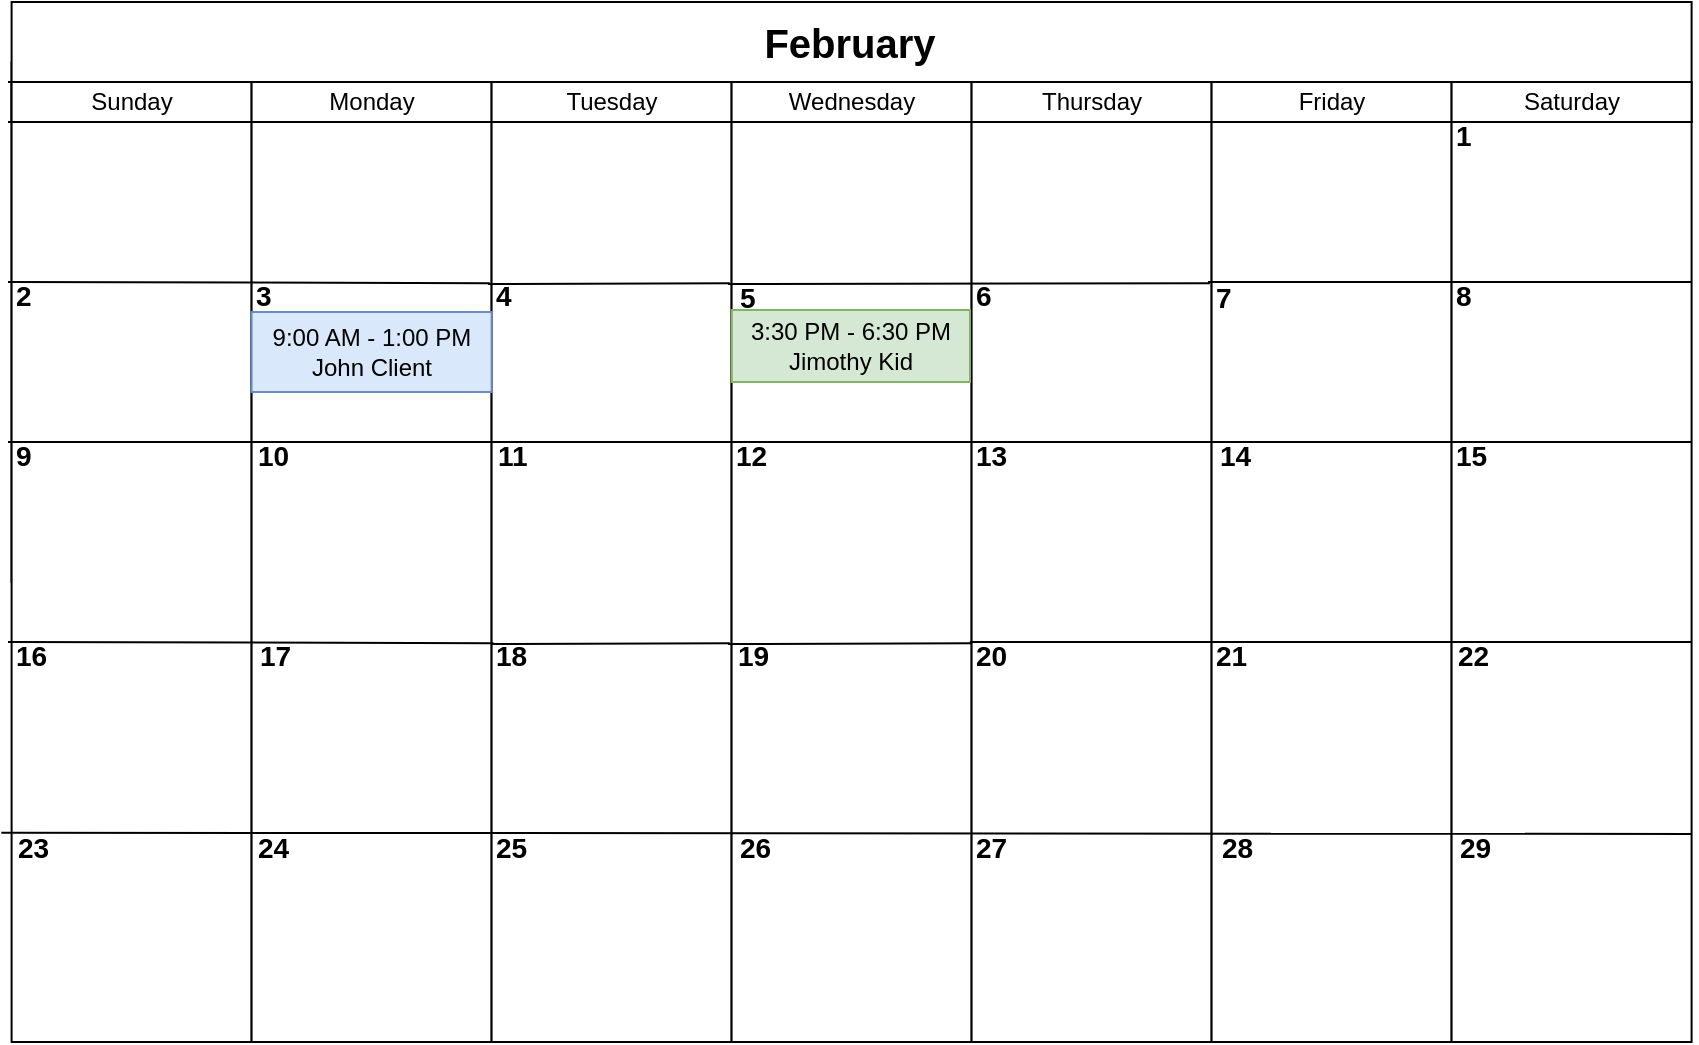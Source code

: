 <mxfile version="12.6.7" type="github" pages="3"><diagram id="gWpXzZqUN_xeHMJXShuu" name="Calendar View"><mxGraphModel dx="1221" dy="682" grid="1" gridSize="10" guides="1" tooltips="1" connect="1" arrows="1" fold="1" page="1" pageScale="1" pageWidth="850" pageHeight="1100" math="0" shadow="0"><root><mxCell id="0FbnTfogBeN0D6H0uJNu-0"/><mxCell id="0FbnTfogBeN0D6H0uJNu-1" parent="0FbnTfogBeN0D6H0uJNu-0"/><mxCell id="86lQQZ_HFtQmhh7WeCAh-0" value="" style="rounded=0;whiteSpace=wrap;html=1;" vertex="1" parent="0FbnTfogBeN0D6H0uJNu-1"><mxGeometry x="181.8" y="110" width="720" height="260" as="geometry"/></mxCell><mxCell id="86lQQZ_HFtQmhh7WeCAh-1" value="" style="rounded=0;whiteSpace=wrap;html=1;" vertex="1" parent="0FbnTfogBeN0D6H0uJNu-1"><mxGeometry x="181.8" y="80" width="840" height="60" as="geometry"/></mxCell><mxCell id="86lQQZ_HFtQmhh7WeCAh-2" value="" style="rounded=0;whiteSpace=wrap;html=1;" vertex="1" parent="0FbnTfogBeN0D6H0uJNu-1"><mxGeometry x="181.8" y="120" width="120" height="480" as="geometry"/></mxCell><mxCell id="86lQQZ_HFtQmhh7WeCAh-3" value="" style="rounded=0;whiteSpace=wrap;html=1;" vertex="1" parent="0FbnTfogBeN0D6H0uJNu-1"><mxGeometry x="301.8" y="120" width="120" height="480" as="geometry"/></mxCell><mxCell id="86lQQZ_HFtQmhh7WeCAh-4" value="" style="rounded=0;whiteSpace=wrap;html=1;" vertex="1" parent="0FbnTfogBeN0D6H0uJNu-1"><mxGeometry x="421.8" y="120" width="120" height="480" as="geometry"/></mxCell><mxCell id="86lQQZ_HFtQmhh7WeCAh-5" value="" style="rounded=0;whiteSpace=wrap;html=1;" vertex="1" parent="0FbnTfogBeN0D6H0uJNu-1"><mxGeometry x="541.8" y="120" width="120" height="480" as="geometry"/></mxCell><mxCell id="86lQQZ_HFtQmhh7WeCAh-6" value="" style="rounded=0;whiteSpace=wrap;html=1;" vertex="1" parent="0FbnTfogBeN0D6H0uJNu-1"><mxGeometry x="661.8" y="120" width="120" height="480" as="geometry"/></mxCell><mxCell id="86lQQZ_HFtQmhh7WeCAh-7" value="" style="rounded=0;whiteSpace=wrap;html=1;" vertex="1" parent="0FbnTfogBeN0D6H0uJNu-1"><mxGeometry x="781.8" y="120" width="120" height="480" as="geometry"/></mxCell><mxCell id="86lQQZ_HFtQmhh7WeCAh-8" value="" style="rounded=0;whiteSpace=wrap;html=1;" vertex="1" parent="0FbnTfogBeN0D6H0uJNu-1"><mxGeometry x="901.8" y="120" width="120" height="480" as="geometry"/></mxCell><mxCell id="86lQQZ_HFtQmhh7WeCAh-11" value="Sunday" style="text;html=1;strokeColor=none;fillColor=none;align=center;verticalAlign=middle;whiteSpace=wrap;rounded=0;" vertex="1" parent="0FbnTfogBeN0D6H0uJNu-1"><mxGeometry x="221.8" y="120" width="40" height="20" as="geometry"/></mxCell><mxCell id="86lQQZ_HFtQmhh7WeCAh-12" value="Monday" style="text;html=1;strokeColor=none;fillColor=none;align=center;verticalAlign=middle;whiteSpace=wrap;rounded=0;" vertex="1" parent="0FbnTfogBeN0D6H0uJNu-1"><mxGeometry x="341.8" y="120" width="40" height="20" as="geometry"/></mxCell><mxCell id="86lQQZ_HFtQmhh7WeCAh-13" value="Tuesday" style="text;html=1;strokeColor=none;fillColor=none;align=center;verticalAlign=middle;whiteSpace=wrap;rounded=0;" vertex="1" parent="0FbnTfogBeN0D6H0uJNu-1"><mxGeometry x="461.8" y="120" width="40" height="20" as="geometry"/></mxCell><mxCell id="86lQQZ_HFtQmhh7WeCAh-14" value="Wednesday" style="text;html=1;strokeColor=none;fillColor=none;align=center;verticalAlign=middle;whiteSpace=wrap;rounded=0;" vertex="1" parent="0FbnTfogBeN0D6H0uJNu-1"><mxGeometry x="581.8" y="120" width="40" height="20" as="geometry"/></mxCell><mxCell id="86lQQZ_HFtQmhh7WeCAh-15" value="Thursday" style="text;html=1;strokeColor=none;fillColor=none;align=center;verticalAlign=middle;whiteSpace=wrap;rounded=0;" vertex="1" parent="0FbnTfogBeN0D6H0uJNu-1"><mxGeometry x="701.8" y="120" width="40" height="20" as="geometry"/></mxCell><mxCell id="86lQQZ_HFtQmhh7WeCAh-16" value="Friday" style="text;html=1;strokeColor=none;fillColor=none;align=center;verticalAlign=middle;whiteSpace=wrap;rounded=0;" vertex="1" parent="0FbnTfogBeN0D6H0uJNu-1"><mxGeometry x="821.8" y="120" width="40" height="20" as="geometry"/></mxCell><mxCell id="86lQQZ_HFtQmhh7WeCAh-17" value="Saturday" style="text;html=1;strokeColor=none;fillColor=none;align=center;verticalAlign=middle;whiteSpace=wrap;rounded=0;" vertex="1" parent="0FbnTfogBeN0D6H0uJNu-1"><mxGeometry x="941.8" y="120" width="40" height="20" as="geometry"/></mxCell><mxCell id="86lQQZ_HFtQmhh7WeCAh-53" value="" style="endArrow=none;html=1;entryX=1.008;entryY=0.043;entryDx=0;entryDy=0;entryPerimeter=0;" edge="1" parent="0FbnTfogBeN0D6H0uJNu-1"><mxGeometry width="50" height="50" relative="1" as="geometry"><mxPoint x="180" y="300" as="sourcePoint"/><mxPoint x="1021.8" y="300" as="targetPoint"/></mxGeometry></mxCell><mxCell id="86lQQZ_HFtQmhh7WeCAh-58" value="" style="endArrow=none;html=1;entryX=1.008;entryY=0.043;entryDx=0;entryDy=0;entryPerimeter=0;exitX=1;exitY=0;exitDx=0;exitDy=0;" edge="1" parent="0FbnTfogBeN0D6H0uJNu-1" source="86lQQZ_HFtQmhh7WeCAh-92"><mxGeometry width="50" height="50" relative="1" as="geometry"><mxPoint x="180" y="400" as="sourcePoint"/><mxPoint x="1021.8" y="400" as="targetPoint"/></mxGeometry></mxCell><mxCell id="86lQQZ_HFtQmhh7WeCAh-62" value="" style="endArrow=none;html=1;exitX=-0.043;exitY=0.782;exitDx=0;exitDy=0;entryX=1;entryY=0;entryDx=0;entryDy=0;exitPerimeter=0;" edge="1" parent="0FbnTfogBeN0D6H0uJNu-1" source="86lQQZ_HFtQmhh7WeCAh-2" target="86lQQZ_HFtQmhh7WeCAh-118"><mxGeometry width="50" height="50" relative="1" as="geometry"><mxPoint x="60.0" y="480.0" as="sourcePoint"/><mxPoint x="1021.8" y="480" as="targetPoint"/></mxGeometry></mxCell><mxCell id="86lQQZ_HFtQmhh7WeCAh-70" value="" style="endArrow=none;html=1;entryX=1.008;entryY=0.043;entryDx=0;entryDy=0;entryPerimeter=0;" edge="1" parent="0FbnTfogBeN0D6H0uJNu-1"><mxGeometry width="50" height="50" relative="1" as="geometry"><mxPoint x="780" y="220" as="sourcePoint"/><mxPoint x="1021.8" y="220" as="targetPoint"/></mxGeometry></mxCell><mxCell id="86lQQZ_HFtQmhh7WeCAh-72" value="&lt;span style=&quot;white-space: normal&quot;&gt;9:00 AM - 1:00 PM&lt;/span&gt;&lt;br style=&quot;white-space: normal&quot;&gt;&lt;span style=&quot;white-space: normal&quot;&gt;John Client&lt;/span&gt;" style="rounded=0;whiteSpace=wrap;html=1;fillColor=#dae8fc;strokeColor=#6c8ebf;" vertex="1" parent="0FbnTfogBeN0D6H0uJNu-1"><mxGeometry x="301.8" y="235" width="120" height="40" as="geometry"/></mxCell><mxCell id="86lQQZ_HFtQmhh7WeCAh-75" value="&lt;span style=&quot;white-space: normal&quot;&gt;3:30 PM - 6:30 PM&lt;br&gt;Jimothy Kid&lt;/span&gt;" style="rounded=0;whiteSpace=wrap;html=1;fillColor=#d5e8d4;strokeColor=#82b366;" vertex="1" parent="0FbnTfogBeN0D6H0uJNu-1"><mxGeometry x="541.9" y="234" width="119.1" height="36" as="geometry"/></mxCell><mxCell id="86lQQZ_HFtQmhh7WeCAh-80" value="" style="endArrow=none;html=1;" edge="1" parent="0FbnTfogBeN0D6H0uJNu-1"><mxGeometry width="50" height="50" relative="1" as="geometry"><mxPoint x="180" y="120" as="sourcePoint"/><mxPoint x="1020" y="120" as="targetPoint"/></mxGeometry></mxCell><mxCell id="86lQQZ_HFtQmhh7WeCAh-81" value="" style="endArrow=none;html=1;entryX=0.999;entryY=0.076;entryDx=0;entryDy=0;entryPerimeter=0;" edge="1" parent="0FbnTfogBeN0D6H0uJNu-1"><mxGeometry width="50" height="50" relative="1" as="geometry"><mxPoint x="180" y="140" as="sourcePoint"/><mxPoint x="1022.52" y="140" as="targetPoint"/></mxGeometry></mxCell><mxCell id="86lQQZ_HFtQmhh7WeCAh-83" value="February" style="text;html=1;strokeColor=none;fillColor=none;align=center;verticalAlign=middle;whiteSpace=wrap;rounded=0;fontStyle=1;fontSize=20;" vertex="1" parent="0FbnTfogBeN0D6H0uJNu-1"><mxGeometry x="421.8" y="90" width="358.2" height="20" as="geometry"/></mxCell><mxCell id="86lQQZ_HFtQmhh7WeCAh-86" value="&lt;b style=&quot;font-size: 14px&quot;&gt;1&lt;/b&gt;" style="text;html=1;strokeColor=none;fillColor=none;align=left;verticalAlign=middle;whiteSpace=wrap;rounded=0;" vertex="1" parent="0FbnTfogBeN0D6H0uJNu-1"><mxGeometry x="901.8" y="140" width="118.2" height="14" as="geometry"/></mxCell><mxCell id="86lQQZ_HFtQmhh7WeCAh-87" value="&lt;b style=&quot;font-size: 14px&quot;&gt;2&lt;/b&gt;" style="text;html=1;strokeColor=none;fillColor=none;align=left;verticalAlign=middle;whiteSpace=wrap;rounded=0;" vertex="1" parent="0FbnTfogBeN0D6H0uJNu-1"><mxGeometry x="181.8" y="220" width="118.2" height="14" as="geometry"/></mxCell><mxCell id="86lQQZ_HFtQmhh7WeCAh-88" value="&lt;b style=&quot;font-size: 14px&quot;&gt;3&lt;/b&gt;" style="text;html=1;strokeColor=none;fillColor=none;align=left;verticalAlign=middle;whiteSpace=wrap;rounded=0;" vertex="1" parent="0FbnTfogBeN0D6H0uJNu-1"><mxGeometry x="301.8" y="220" width="118.2" height="14" as="geometry"/></mxCell><mxCell id="86lQQZ_HFtQmhh7WeCAh-89" value="" style="endArrow=none;html=1;entryX=1.008;entryY=0.043;entryDx=0;entryDy=0;entryPerimeter=0;" edge="1" parent="0FbnTfogBeN0D6H0uJNu-1" target="86lQQZ_HFtQmhh7WeCAh-88"><mxGeometry width="50" height="50" relative="1" as="geometry"><mxPoint x="180" y="220" as="sourcePoint"/><mxPoint x="1021.8" y="220" as="targetPoint"/></mxGeometry></mxCell><mxCell id="86lQQZ_HFtQmhh7WeCAh-90" value="&lt;b style=&quot;font-size: 14px&quot;&gt;21&lt;/b&gt;" style="text;html=1;strokeColor=none;fillColor=none;align=left;verticalAlign=middle;whiteSpace=wrap;rounded=0;" vertex="1" parent="0FbnTfogBeN0D6H0uJNu-1"><mxGeometry x="781.8" y="400" width="118.2" height="14" as="geometry"/></mxCell><mxCell id="86lQQZ_HFtQmhh7WeCAh-91" value="&lt;b style=&quot;font-size: 14px&quot;&gt;20&lt;/b&gt;" style="text;html=1;strokeColor=none;fillColor=none;align=left;verticalAlign=middle;whiteSpace=wrap;rounded=0;" vertex="1" parent="0FbnTfogBeN0D6H0uJNu-1"><mxGeometry x="661.8" y="400" width="118.2" height="14" as="geometry"/></mxCell><mxCell id="86lQQZ_HFtQmhh7WeCAh-94" value="&lt;b style=&quot;font-size: 14px&quot;&gt;15&lt;/b&gt;" style="text;html=1;strokeColor=none;fillColor=none;align=left;verticalAlign=middle;whiteSpace=wrap;rounded=0;" vertex="1" parent="0FbnTfogBeN0D6H0uJNu-1"><mxGeometry x="901.8" y="300" width="118.2" height="14" as="geometry"/></mxCell><mxCell id="86lQQZ_HFtQmhh7WeCAh-96" value="&lt;b style=&quot;font-size: 14px&quot;&gt;16&lt;/b&gt;" style="text;html=1;strokeColor=none;fillColor=none;align=left;verticalAlign=middle;whiteSpace=wrap;rounded=0;" vertex="1" parent="0FbnTfogBeN0D6H0uJNu-1"><mxGeometry x="181.8" y="400" width="118.2" height="14" as="geometry"/></mxCell><mxCell id="86lQQZ_HFtQmhh7WeCAh-97" value="&lt;b style=&quot;font-size: 14px&quot;&gt;14&lt;/b&gt;" style="text;html=1;strokeColor=none;fillColor=none;align=left;verticalAlign=middle;whiteSpace=wrap;rounded=0;" vertex="1" parent="0FbnTfogBeN0D6H0uJNu-1"><mxGeometry x="783.6" y="300" width="118.2" height="14" as="geometry"/></mxCell><mxCell id="86lQQZ_HFtQmhh7WeCAh-98" value="&lt;b style=&quot;font-size: 14px&quot;&gt;13&lt;/b&gt;" style="text;html=1;strokeColor=none;fillColor=none;align=left;verticalAlign=middle;whiteSpace=wrap;rounded=0;" vertex="1" parent="0FbnTfogBeN0D6H0uJNu-1"><mxGeometry x="661.8" y="300" width="118.2" height="14" as="geometry"/></mxCell><mxCell id="86lQQZ_HFtQmhh7WeCAh-99" value="&lt;b style=&quot;font-size: 14px&quot;&gt;12&lt;/b&gt;" style="text;html=1;strokeColor=none;fillColor=none;align=left;verticalAlign=middle;whiteSpace=wrap;rounded=0;" vertex="1" parent="0FbnTfogBeN0D6H0uJNu-1"><mxGeometry x="541.8" y="300" width="118.2" height="14" as="geometry"/></mxCell><mxCell id="86lQQZ_HFtQmhh7WeCAh-100" value="&lt;b style=&quot;font-size: 14px&quot;&gt;11&lt;/b&gt;" style="text;html=1;strokeColor=none;fillColor=none;align=left;verticalAlign=middle;whiteSpace=wrap;rounded=0;" vertex="1" parent="0FbnTfogBeN0D6H0uJNu-1"><mxGeometry x="422.7" y="300" width="118.2" height="14" as="geometry"/></mxCell><mxCell id="86lQQZ_HFtQmhh7WeCAh-101" value="&lt;b style=&quot;font-size: 14px&quot;&gt;10&lt;/b&gt;" style="text;html=1;strokeColor=none;fillColor=none;align=left;verticalAlign=middle;whiteSpace=wrap;rounded=0;" vertex="1" parent="0FbnTfogBeN0D6H0uJNu-1"><mxGeometry x="302.7" y="300" width="118.2" height="14" as="geometry"/></mxCell><mxCell id="86lQQZ_HFtQmhh7WeCAh-102" value="&lt;b style=&quot;font-size: 14px&quot;&gt;9&lt;/b&gt;" style="text;html=1;strokeColor=none;fillColor=none;align=left;verticalAlign=middle;whiteSpace=wrap;rounded=0;" vertex="1" parent="0FbnTfogBeN0D6H0uJNu-1"><mxGeometry x="181.8" y="300" width="118.2" height="14" as="geometry"/></mxCell><mxCell id="86lQQZ_HFtQmhh7WeCAh-103" value="&lt;b style=&quot;font-size: 14px&quot;&gt;8&lt;/b&gt;" style="text;html=1;strokeColor=none;fillColor=none;align=left;verticalAlign=middle;whiteSpace=wrap;rounded=0;" vertex="1" parent="0FbnTfogBeN0D6H0uJNu-1"><mxGeometry x="901.8" y="220" width="118.2" height="14" as="geometry"/></mxCell><mxCell id="86lQQZ_HFtQmhh7WeCAh-104" value="&lt;b style=&quot;font-size: 14px&quot;&gt;7&lt;/b&gt;" style="text;html=1;strokeColor=none;fillColor=none;align=left;verticalAlign=middle;whiteSpace=wrap;rounded=0;" vertex="1" parent="0FbnTfogBeN0D6H0uJNu-1"><mxGeometry x="781.8" y="221" width="118.2" height="14" as="geometry"/></mxCell><mxCell id="86lQQZ_HFtQmhh7WeCAh-106" value="&lt;b style=&quot;font-size: 14px&quot;&gt;5&lt;/b&gt;" style="text;html=1;strokeColor=none;fillColor=none;align=left;verticalAlign=middle;whiteSpace=wrap;rounded=0;" vertex="1" parent="0FbnTfogBeN0D6H0uJNu-1"><mxGeometry x="543.6" y="221" width="118.2" height="14" as="geometry"/></mxCell><mxCell id="86lQQZ_HFtQmhh7WeCAh-107" value="&lt;b style=&quot;font-size: 14px&quot;&gt;4&lt;/b&gt;" style="text;html=1;strokeColor=none;fillColor=none;align=left;verticalAlign=middle;whiteSpace=wrap;rounded=0;" vertex="1" parent="0FbnTfogBeN0D6H0uJNu-1"><mxGeometry x="421.8" y="220" width="118.2" height="14" as="geometry"/></mxCell><mxCell id="86lQQZ_HFtQmhh7WeCAh-108" value="" style="endArrow=none;html=1;entryX=1.008;entryY=0.043;entryDx=0;entryDy=0;entryPerimeter=0;" edge="1" parent="0FbnTfogBeN0D6H0uJNu-1" target="86lQQZ_HFtQmhh7WeCAh-107"><mxGeometry width="50" height="50" relative="1" as="geometry"><mxPoint x="420" y="221" as="sourcePoint"/><mxPoint x="1021.8" y="220" as="targetPoint"/></mxGeometry></mxCell><mxCell id="86lQQZ_HFtQmhh7WeCAh-105" value="&lt;b style=&quot;font-size: 14px&quot;&gt;6&lt;/b&gt;" style="text;html=1;strokeColor=none;fillColor=none;align=left;verticalAlign=middle;whiteSpace=wrap;rounded=0;" vertex="1" parent="0FbnTfogBeN0D6H0uJNu-1"><mxGeometry x="661.8" y="220" width="118.2" height="14" as="geometry"/></mxCell><mxCell id="86lQQZ_HFtQmhh7WeCAh-109" value="" style="endArrow=none;html=1;entryX=1.008;entryY=0.043;entryDx=0;entryDy=0;entryPerimeter=0;" edge="1" parent="0FbnTfogBeN0D6H0uJNu-1" target="86lQQZ_HFtQmhh7WeCAh-105"><mxGeometry width="50" height="50" relative="1" as="geometry"><mxPoint x="540" y="221" as="sourcePoint"/><mxPoint x="1021.8" y="220" as="targetPoint"/></mxGeometry></mxCell><mxCell id="86lQQZ_HFtQmhh7WeCAh-95" value="&lt;b style=&quot;font-size: 14px&quot;&gt;17&lt;/b&gt;" style="text;html=1;strokeColor=none;fillColor=none;align=left;verticalAlign=middle;whiteSpace=wrap;rounded=0;" vertex="1" parent="0FbnTfogBeN0D6H0uJNu-1"><mxGeometry x="303.6" y="400" width="118.2" height="14" as="geometry"/></mxCell><mxCell id="86lQQZ_HFtQmhh7WeCAh-113" value="" style="endArrow=none;html=1;entryX=1.008;entryY=0.043;entryDx=0;entryDy=0;entryPerimeter=0;" edge="1" parent="0FbnTfogBeN0D6H0uJNu-1" target="86lQQZ_HFtQmhh7WeCAh-95"><mxGeometry width="50" height="50" relative="1" as="geometry"><mxPoint x="180" y="400" as="sourcePoint"/><mxPoint x="1021.8" y="400" as="targetPoint"/></mxGeometry></mxCell><mxCell id="86lQQZ_HFtQmhh7WeCAh-93" value="&lt;b style=&quot;font-size: 14px&quot;&gt;18&lt;/b&gt;" style="text;html=1;strokeColor=none;fillColor=none;align=left;verticalAlign=middle;whiteSpace=wrap;rounded=0;" vertex="1" parent="0FbnTfogBeN0D6H0uJNu-1"><mxGeometry x="421.8" y="400" width="118.2" height="14" as="geometry"/></mxCell><mxCell id="86lQQZ_HFtQmhh7WeCAh-114" value="" style="endArrow=none;html=1;entryX=1.008;entryY=0.043;entryDx=0;entryDy=0;entryPerimeter=0;" edge="1" parent="0FbnTfogBeN0D6H0uJNu-1" target="86lQQZ_HFtQmhh7WeCAh-93"><mxGeometry width="50" height="50" relative="1" as="geometry"><mxPoint x="422" y="401" as="sourcePoint"/><mxPoint x="1021.8" y="400" as="targetPoint"/></mxGeometry></mxCell><mxCell id="86lQQZ_HFtQmhh7WeCAh-92" value="&lt;b style=&quot;font-size: 14px&quot;&gt;19&lt;/b&gt;" style="text;html=1;strokeColor=none;fillColor=none;align=left;verticalAlign=middle;whiteSpace=wrap;rounded=0;" vertex="1" parent="0FbnTfogBeN0D6H0uJNu-1"><mxGeometry x="542.7" y="400" width="118.2" height="14" as="geometry"/></mxCell><mxCell id="86lQQZ_HFtQmhh7WeCAh-115" value="" style="endArrow=none;html=1;entryX=1.008;entryY=0.043;entryDx=0;entryDy=0;entryPerimeter=0;" edge="1" parent="0FbnTfogBeN0D6H0uJNu-1" target="86lQQZ_HFtQmhh7WeCAh-92"><mxGeometry width="50" height="50" relative="1" as="geometry"><mxPoint x="540" y="401" as="sourcePoint"/><mxPoint x="1021.8" y="400" as="targetPoint"/></mxGeometry></mxCell><mxCell id="86lQQZ_HFtQmhh7WeCAh-116" value="&lt;b style=&quot;font-size: 14px&quot;&gt;22&lt;/b&gt;" style="text;html=1;strokeColor=none;fillColor=none;align=left;verticalAlign=middle;whiteSpace=wrap;rounded=0;" vertex="1" parent="0FbnTfogBeN0D6H0uJNu-1"><mxGeometry x="902.7" y="400" width="118.2" height="14" as="geometry"/></mxCell><mxCell id="86lQQZ_HFtQmhh7WeCAh-118" value="&lt;b style=&quot;font-size: 14px&quot;&gt;29&lt;/b&gt;" style="text;html=1;strokeColor=none;fillColor=none;align=left;verticalAlign=middle;whiteSpace=wrap;rounded=0;" vertex="1" parent="0FbnTfogBeN0D6H0uJNu-1"><mxGeometry x="903.6" y="496" width="118.2" height="14" as="geometry"/></mxCell><mxCell id="86lQQZ_HFtQmhh7WeCAh-119" value="&lt;b style=&quot;font-size: 14px&quot;&gt;28&lt;/b&gt;" style="text;html=1;strokeColor=none;fillColor=none;align=left;verticalAlign=middle;whiteSpace=wrap;rounded=0;" vertex="1" parent="0FbnTfogBeN0D6H0uJNu-1"><mxGeometry x="784.5" y="496" width="118.2" height="14" as="geometry"/></mxCell><mxCell id="86lQQZ_HFtQmhh7WeCAh-120" value="&lt;b style=&quot;font-size: 14px&quot;&gt;27&lt;/b&gt;" style="text;html=1;strokeColor=none;fillColor=none;align=left;verticalAlign=middle;whiteSpace=wrap;rounded=0;" vertex="1" parent="0FbnTfogBeN0D6H0uJNu-1"><mxGeometry x="661.8" y="496" width="118.2" height="14" as="geometry"/></mxCell><mxCell id="86lQQZ_HFtQmhh7WeCAh-121" value="&lt;b style=&quot;font-size: 14px&quot;&gt;26&lt;/b&gt;" style="text;html=1;strokeColor=none;fillColor=none;align=left;verticalAlign=middle;whiteSpace=wrap;rounded=0;" vertex="1" parent="0FbnTfogBeN0D6H0uJNu-1"><mxGeometry x="543.6" y="496" width="118.2" height="14" as="geometry"/></mxCell><mxCell id="86lQQZ_HFtQmhh7WeCAh-122" value="&lt;b style=&quot;font-size: 14px&quot;&gt;25&lt;/b&gt;" style="text;html=1;strokeColor=none;fillColor=none;align=left;verticalAlign=middle;whiteSpace=wrap;rounded=0;" vertex="1" parent="0FbnTfogBeN0D6H0uJNu-1"><mxGeometry x="421.8" y="496" width="118.2" height="14" as="geometry"/></mxCell><mxCell id="86lQQZ_HFtQmhh7WeCAh-123" value="&lt;b style=&quot;font-size: 14px&quot;&gt;24&lt;/b&gt;" style="text;html=1;strokeColor=none;fillColor=none;align=left;verticalAlign=middle;whiteSpace=wrap;rounded=0;" vertex="1" parent="0FbnTfogBeN0D6H0uJNu-1"><mxGeometry x="302.7" y="496" width="118.2" height="14" as="geometry"/></mxCell><mxCell id="86lQQZ_HFtQmhh7WeCAh-124" value="&lt;b style=&quot;font-size: 14px&quot;&gt;23&lt;/b&gt;" style="text;html=1;strokeColor=none;fillColor=none;align=left;verticalAlign=middle;whiteSpace=wrap;rounded=0;" vertex="1" parent="0FbnTfogBeN0D6H0uJNu-1"><mxGeometry x="182.7" y="496" width="118.2" height="14" as="geometry"/></mxCell></root></mxGraphModel></diagram><diagram id="l_XLelFGK0SrKphf6Kbc" name="Week View"><mxGraphModel dx="2333" dy="829" grid="1" gridSize="10" guides="1" tooltips="1" connect="1" arrows="1" fold="1" page="1" pageScale="1" pageWidth="850" pageHeight="1100" math="0" shadow="0"><root><mxCell id="0"/><mxCell id="1" parent="0"/><mxCell id="4BJEDGzdUpcZ-naStXSg-1" value="" style="rounded=0;whiteSpace=wrap;html=1;" parent="1" vertex="1"><mxGeometry x="80" y="120" width="720" height="260" as="geometry"/></mxCell><mxCell id="4BJEDGzdUpcZ-naStXSg-2" value="" style="rounded=0;whiteSpace=wrap;html=1;" parent="1" vertex="1"><mxGeometry x="80" y="90" width="840" height="60" as="geometry"/></mxCell><mxCell id="4BJEDGzdUpcZ-naStXSg-3" value="" style="rounded=0;whiteSpace=wrap;html=1;" parent="1" vertex="1"><mxGeometry x="80" y="150" width="120" height="480" as="geometry"/></mxCell><mxCell id="4BJEDGzdUpcZ-naStXSg-4" value="" style="rounded=0;whiteSpace=wrap;html=1;" parent="1" vertex="1"><mxGeometry x="200" y="150" width="120" height="480" as="geometry"/></mxCell><mxCell id="4BJEDGzdUpcZ-naStXSg-5" value="" style="rounded=0;whiteSpace=wrap;html=1;" parent="1" vertex="1"><mxGeometry x="320" y="150" width="120" height="480" as="geometry"/></mxCell><mxCell id="4BJEDGzdUpcZ-naStXSg-6" value="" style="rounded=0;whiteSpace=wrap;html=1;" parent="1" vertex="1"><mxGeometry x="440" y="150" width="120" height="480" as="geometry"/></mxCell><mxCell id="4BJEDGzdUpcZ-naStXSg-7" value="" style="rounded=0;whiteSpace=wrap;html=1;" parent="1" vertex="1"><mxGeometry x="560" y="150" width="120" height="480" as="geometry"/></mxCell><mxCell id="4BJEDGzdUpcZ-naStXSg-8" value="" style="rounded=0;whiteSpace=wrap;html=1;" parent="1" vertex="1"><mxGeometry x="680" y="150" width="120" height="480" as="geometry"/></mxCell><mxCell id="4BJEDGzdUpcZ-naStXSg-9" value="" style="rounded=0;whiteSpace=wrap;html=1;" parent="1" vertex="1"><mxGeometry x="800" y="150" width="120" height="480" as="geometry"/></mxCell><mxCell id="4BJEDGzdUpcZ-naStXSg-12" value="" style="rounded=0;whiteSpace=wrap;html=1;" parent="1" vertex="1"><mxGeometry x="-40" y="150" width="120" height="480" as="geometry"/></mxCell><mxCell id="4BJEDGzdUpcZ-naStXSg-13" value="" style="rounded=0;whiteSpace=wrap;html=1;" parent="1" vertex="1"><mxGeometry x="-40" y="90" width="120" height="60" as="geometry"/></mxCell><mxCell id="4BJEDGzdUpcZ-naStXSg-14" value="Sunday" style="text;html=1;strokeColor=none;fillColor=none;align=center;verticalAlign=middle;whiteSpace=wrap;rounded=0;" parent="1" vertex="1"><mxGeometry x="120" y="100" width="40" height="20" as="geometry"/></mxCell><mxCell id="4BJEDGzdUpcZ-naStXSg-15" value="Monday" style="text;html=1;strokeColor=none;fillColor=none;align=center;verticalAlign=middle;whiteSpace=wrap;rounded=0;" parent="1" vertex="1"><mxGeometry x="240" y="100" width="40" height="20" as="geometry"/></mxCell><mxCell id="4BJEDGzdUpcZ-naStXSg-16" value="Tuesday" style="text;html=1;strokeColor=none;fillColor=none;align=center;verticalAlign=middle;whiteSpace=wrap;rounded=0;" parent="1" vertex="1"><mxGeometry x="360" y="100" width="40" height="20" as="geometry"/></mxCell><mxCell id="4BJEDGzdUpcZ-naStXSg-17" value="Wednesday" style="text;html=1;strokeColor=none;fillColor=none;align=center;verticalAlign=middle;whiteSpace=wrap;rounded=0;" parent="1" vertex="1"><mxGeometry x="480" y="100" width="40" height="20" as="geometry"/></mxCell><mxCell id="4BJEDGzdUpcZ-naStXSg-18" value="Thursday" style="text;html=1;strokeColor=none;fillColor=none;align=center;verticalAlign=middle;whiteSpace=wrap;rounded=0;" parent="1" vertex="1"><mxGeometry x="600" y="100" width="40" height="20" as="geometry"/></mxCell><mxCell id="4BJEDGzdUpcZ-naStXSg-19" value="Friday" style="text;html=1;strokeColor=none;fillColor=none;align=center;verticalAlign=middle;whiteSpace=wrap;rounded=0;" parent="1" vertex="1"><mxGeometry x="720" y="100" width="40" height="20" as="geometry"/></mxCell><mxCell id="4BJEDGzdUpcZ-naStXSg-20" value="Saturday" style="text;html=1;strokeColor=none;fillColor=none;align=center;verticalAlign=middle;whiteSpace=wrap;rounded=0;" parent="1" vertex="1"><mxGeometry x="840" y="100" width="40" height="20" as="geometry"/></mxCell><mxCell id="4BJEDGzdUpcZ-naStXSg-22" value="0:00" style="text;html=1;strokeColor=none;fillColor=none;align=center;verticalAlign=middle;whiteSpace=wrap;rounded=0;" parent="1" vertex="1"><mxGeometry y="150" width="40" height="20" as="geometry"/></mxCell><mxCell id="4BJEDGzdUpcZ-naStXSg-24" value="1:00" style="text;html=1;strokeColor=none;fillColor=none;align=center;verticalAlign=middle;whiteSpace=wrap;rounded=0;" parent="1" vertex="1"><mxGeometry y="170" width="40" height="20" as="geometry"/></mxCell><mxCell id="4BJEDGzdUpcZ-naStXSg-25" value="2:00" style="text;html=1;strokeColor=none;fillColor=none;align=center;verticalAlign=middle;whiteSpace=wrap;rounded=0;" parent="1" vertex="1"><mxGeometry y="190" width="40" height="20" as="geometry"/></mxCell><mxCell id="4BJEDGzdUpcZ-naStXSg-26" value="3:00" style="text;html=1;strokeColor=none;fillColor=none;align=center;verticalAlign=middle;whiteSpace=wrap;rounded=0;" parent="1" vertex="1"><mxGeometry y="210" width="40" height="20" as="geometry"/></mxCell><mxCell id="4BJEDGzdUpcZ-naStXSg-27" value="4:00" style="text;html=1;strokeColor=none;fillColor=none;align=center;verticalAlign=middle;whiteSpace=wrap;rounded=0;" parent="1" vertex="1"><mxGeometry y="230" width="40" height="20" as="geometry"/></mxCell><mxCell id="4BJEDGzdUpcZ-naStXSg-28" value="5:00" style="text;html=1;strokeColor=none;fillColor=none;align=center;verticalAlign=middle;whiteSpace=wrap;rounded=0;" parent="1" vertex="1"><mxGeometry y="250" width="40" height="20" as="geometry"/></mxCell><mxCell id="4BJEDGzdUpcZ-naStXSg-29" value="6:00" style="text;html=1;strokeColor=none;fillColor=none;align=center;verticalAlign=middle;whiteSpace=wrap;rounded=0;" parent="1" vertex="1"><mxGeometry y="270" width="40" height="20" as="geometry"/></mxCell><mxCell id="4BJEDGzdUpcZ-naStXSg-30" value="7:00" style="text;html=1;strokeColor=none;fillColor=none;align=center;verticalAlign=middle;whiteSpace=wrap;rounded=0;" parent="1" vertex="1"><mxGeometry y="290" width="40" height="20" as="geometry"/></mxCell><mxCell id="4BJEDGzdUpcZ-naStXSg-31" value="8:00" style="text;html=1;strokeColor=none;fillColor=none;align=center;verticalAlign=middle;whiteSpace=wrap;rounded=0;" parent="1" vertex="1"><mxGeometry y="310" width="40" height="20" as="geometry"/></mxCell><mxCell id="4BJEDGzdUpcZ-naStXSg-32" value="9:00" style="text;html=1;strokeColor=none;fillColor=none;align=center;verticalAlign=middle;whiteSpace=wrap;rounded=0;" parent="1" vertex="1"><mxGeometry y="330" width="40" height="20" as="geometry"/></mxCell><mxCell id="4BJEDGzdUpcZ-naStXSg-36" value="10:00" style="text;html=1;strokeColor=none;fillColor=none;align=center;verticalAlign=middle;whiteSpace=wrap;rounded=0;" parent="1" vertex="1"><mxGeometry y="350" width="40" height="20" as="geometry"/></mxCell><mxCell id="4BJEDGzdUpcZ-naStXSg-37" value="11:00" style="text;html=1;strokeColor=none;fillColor=none;align=center;verticalAlign=middle;whiteSpace=wrap;rounded=0;" parent="1" vertex="1"><mxGeometry y="370" width="40" height="20" as="geometry"/></mxCell><mxCell id="4BJEDGzdUpcZ-naStXSg-38" value="13:00" style="text;html=1;strokeColor=none;fillColor=none;align=center;verticalAlign=middle;whiteSpace=wrap;rounded=0;" parent="1" vertex="1"><mxGeometry y="410" width="40" height="20" as="geometry"/></mxCell><mxCell id="4BJEDGzdUpcZ-naStXSg-39" value="12:00" style="text;html=1;strokeColor=none;fillColor=none;align=center;verticalAlign=middle;whiteSpace=wrap;rounded=0;" parent="1" vertex="1"><mxGeometry y="390" width="40" height="20" as="geometry"/></mxCell><mxCell id="4BJEDGzdUpcZ-naStXSg-40" value="19:00" style="text;html=1;strokeColor=none;fillColor=none;align=center;verticalAlign=middle;whiteSpace=wrap;rounded=0;" parent="1" vertex="1"><mxGeometry y="530" width="40" height="20" as="geometry"/></mxCell><mxCell id="4BJEDGzdUpcZ-naStXSg-41" value="18:00" style="text;html=1;strokeColor=none;fillColor=none;align=center;verticalAlign=middle;whiteSpace=wrap;rounded=0;" parent="1" vertex="1"><mxGeometry y="510" width="40" height="20" as="geometry"/></mxCell><mxCell id="4BJEDGzdUpcZ-naStXSg-42" value="17:00" style="text;html=1;strokeColor=none;fillColor=none;align=center;verticalAlign=middle;whiteSpace=wrap;rounded=0;" parent="1" vertex="1"><mxGeometry y="490" width="40" height="20" as="geometry"/></mxCell><mxCell id="4BJEDGzdUpcZ-naStXSg-43" value="16:00" style="text;html=1;strokeColor=none;fillColor=none;align=center;verticalAlign=middle;whiteSpace=wrap;rounded=0;" parent="1" vertex="1"><mxGeometry y="470" width="40" height="20" as="geometry"/></mxCell><mxCell id="4BJEDGzdUpcZ-naStXSg-44" value="15:00" style="text;html=1;strokeColor=none;fillColor=none;align=center;verticalAlign=middle;whiteSpace=wrap;rounded=0;" parent="1" vertex="1"><mxGeometry y="450" width="40" height="20" as="geometry"/></mxCell><mxCell id="4BJEDGzdUpcZ-naStXSg-45" value="14:00" style="text;html=1;strokeColor=none;fillColor=none;align=center;verticalAlign=middle;whiteSpace=wrap;rounded=0;" parent="1" vertex="1"><mxGeometry y="430" width="40" height="20" as="geometry"/></mxCell><mxCell id="4BJEDGzdUpcZ-naStXSg-47" value="20:00" style="text;html=1;strokeColor=none;fillColor=none;align=center;verticalAlign=middle;whiteSpace=wrap;rounded=0;" parent="1" vertex="1"><mxGeometry y="550" width="40" height="20" as="geometry"/></mxCell><mxCell id="4BJEDGzdUpcZ-naStXSg-48" value="21:00" style="text;html=1;strokeColor=none;fillColor=none;align=center;verticalAlign=middle;whiteSpace=wrap;rounded=0;" parent="1" vertex="1"><mxGeometry y="570" width="40" height="20" as="geometry"/></mxCell><mxCell id="4BJEDGzdUpcZ-naStXSg-49" value="23:00" style="text;html=1;strokeColor=none;fillColor=none;align=center;verticalAlign=middle;whiteSpace=wrap;rounded=0;" parent="1" vertex="1"><mxGeometry y="610" width="40" height="20" as="geometry"/></mxCell><mxCell id="4BJEDGzdUpcZ-naStXSg-51" value="22:00" style="text;html=1;strokeColor=none;fillColor=none;align=center;verticalAlign=middle;whiteSpace=wrap;rounded=0;" parent="1" vertex="1"><mxGeometry y="590" width="40" height="20" as="geometry"/></mxCell><mxCell id="4BJEDGzdUpcZ-naStXSg-56" value="Feb. 2" style="text;html=1;strokeColor=none;fillColor=none;align=center;verticalAlign=middle;whiteSpace=wrap;rounded=0;" parent="1" vertex="1"><mxGeometry x="90" y="120" width="100" height="20" as="geometry"/></mxCell><mxCell id="4BJEDGzdUpcZ-naStXSg-57" value="Feb. 7" style="text;html=1;strokeColor=none;fillColor=none;align=center;verticalAlign=middle;whiteSpace=wrap;rounded=0;" parent="1" vertex="1"><mxGeometry x="690" y="120" width="100" height="20" as="geometry"/></mxCell><mxCell id="4BJEDGzdUpcZ-naStXSg-58" value="Feb. 6" style="text;html=1;strokeColor=none;fillColor=none;align=center;verticalAlign=middle;whiteSpace=wrap;rounded=0;" parent="1" vertex="1"><mxGeometry x="570" y="120" width="100" height="20" as="geometry"/></mxCell><mxCell id="4BJEDGzdUpcZ-naStXSg-59" value="Feb. 5" style="text;html=1;strokeColor=none;fillColor=none;align=center;verticalAlign=middle;whiteSpace=wrap;rounded=0;" parent="1" vertex="1"><mxGeometry x="450" y="120" width="100" height="20" as="geometry"/></mxCell><mxCell id="4BJEDGzdUpcZ-naStXSg-60" value="Feb. 4" style="text;html=1;strokeColor=none;fillColor=none;align=center;verticalAlign=middle;whiteSpace=wrap;rounded=0;" parent="1" vertex="1"><mxGeometry x="330" y="120" width="100" height="20" as="geometry"/></mxCell><mxCell id="4BJEDGzdUpcZ-naStXSg-61" value="Feb. 3" style="text;html=1;strokeColor=none;fillColor=none;align=center;verticalAlign=middle;whiteSpace=wrap;rounded=0;" parent="1" vertex="1"><mxGeometry x="210" y="120" width="100" height="20" as="geometry"/></mxCell><mxCell id="4BJEDGzdUpcZ-naStXSg-63" value="Feb. 8" style="text;html=1;strokeColor=none;fillColor=none;align=center;verticalAlign=middle;whiteSpace=wrap;rounded=0;" parent="1" vertex="1"><mxGeometry x="810" y="120" width="100" height="20" as="geometry"/></mxCell><mxCell id="4BJEDGzdUpcZ-naStXSg-65" value="" style="endArrow=none;html=1;exitX=-0.007;exitY=0.043;exitDx=0;exitDy=0;exitPerimeter=0;entryX=1.008;entryY=0.043;entryDx=0;entryDy=0;entryPerimeter=0;" parent="1" source="4BJEDGzdUpcZ-naStXSg-12" target="4BJEDGzdUpcZ-naStXSg-9" edge="1"><mxGeometry width="50" height="50" relative="1" as="geometry"><mxPoint x="-120" y="140" as="sourcePoint"/><mxPoint x="-90" y="210" as="targetPoint"/></mxGeometry></mxCell><mxCell id="4BJEDGzdUpcZ-naStXSg-66" value="" style="endArrow=none;html=1;exitX=-0.007;exitY=0.043;exitDx=0;exitDy=0;exitPerimeter=0;entryX=1.008;entryY=0.043;entryDx=0;entryDy=0;entryPerimeter=0;" parent="1" edge="1"><mxGeometry width="50" height="50" relative="1" as="geometry"><mxPoint x="-41.8" y="249.41" as="sourcePoint"/><mxPoint x="920.0" y="249.41" as="targetPoint"/></mxGeometry></mxCell><mxCell id="4BJEDGzdUpcZ-naStXSg-67" value="" style="endArrow=none;html=1;exitX=-0.007;exitY=0.043;exitDx=0;exitDy=0;exitPerimeter=0;entryX=1.008;entryY=0.043;entryDx=0;entryDy=0;entryPerimeter=0;" parent="1" edge="1"><mxGeometry width="50" height="50" relative="1" as="geometry"><mxPoint x="-41.8" y="270.0" as="sourcePoint"/><mxPoint x="920.0" y="270.0" as="targetPoint"/></mxGeometry></mxCell><mxCell id="4BJEDGzdUpcZ-naStXSg-68" value="" style="endArrow=none;html=1;exitX=-0.007;exitY=0.043;exitDx=0;exitDy=0;exitPerimeter=0;entryX=1.008;entryY=0.043;entryDx=0;entryDy=0;entryPerimeter=0;" parent="1" edge="1"><mxGeometry width="50" height="50" relative="1" as="geometry"><mxPoint x="-41.8" y="290.0" as="sourcePoint"/><mxPoint x="920.0" y="290.0" as="targetPoint"/></mxGeometry></mxCell><mxCell id="4BJEDGzdUpcZ-naStXSg-69" value="" style="endArrow=none;html=1;exitX=-0.007;exitY=0.043;exitDx=0;exitDy=0;exitPerimeter=0;entryX=1.008;entryY=0.043;entryDx=0;entryDy=0;entryPerimeter=0;" parent="1" edge="1"><mxGeometry width="50" height="50" relative="1" as="geometry"><mxPoint x="-41.8" y="310.0" as="sourcePoint"/><mxPoint x="920.0" y="310.0" as="targetPoint"/></mxGeometry></mxCell><mxCell id="4BJEDGzdUpcZ-naStXSg-70" value="" style="endArrow=none;html=1;exitX=-0.007;exitY=0.043;exitDx=0;exitDy=0;exitPerimeter=0;entryX=1.008;entryY=0.043;entryDx=0;entryDy=0;entryPerimeter=0;" parent="1" edge="1"><mxGeometry width="50" height="50" relative="1" as="geometry"><mxPoint x="-40.9" y="330.0" as="sourcePoint"/><mxPoint x="920.9" y="330.0" as="targetPoint"/></mxGeometry></mxCell><mxCell id="4BJEDGzdUpcZ-naStXSg-71" value="" style="endArrow=none;html=1;entryX=1.008;entryY=0.043;entryDx=0;entryDy=0;entryPerimeter=0;" parent="1" edge="1"><mxGeometry width="50" height="50" relative="1" as="geometry"><mxPoint x="199" y="350" as="sourcePoint"/><mxPoint x="920.9" y="350.0" as="targetPoint"/></mxGeometry></mxCell><mxCell id="4BJEDGzdUpcZ-naStXSg-72" value="" style="endArrow=none;html=1;exitX=-0.007;exitY=0.043;exitDx=0;exitDy=0;exitPerimeter=0;entryX=1.008;entryY=0.043;entryDx=0;entryDy=0;entryPerimeter=0;" parent="1" edge="1"><mxGeometry width="50" height="50" relative="1" as="geometry"><mxPoint x="-40.0" y="370.0" as="sourcePoint"/><mxPoint x="921.8" y="370.0" as="targetPoint"/></mxGeometry></mxCell><mxCell id="4BJEDGzdUpcZ-naStXSg-73" value="" style="endArrow=none;html=1;exitX=-0.007;exitY=0.043;exitDx=0;exitDy=0;exitPerimeter=0;entryX=1.008;entryY=0.043;entryDx=0;entryDy=0;entryPerimeter=0;" parent="1" edge="1"><mxGeometry width="50" height="50" relative="1" as="geometry"><mxPoint x="-41.8" y="389.41" as="sourcePoint"/><mxPoint x="920.0" y="389.41" as="targetPoint"/></mxGeometry></mxCell><mxCell id="4BJEDGzdUpcZ-naStXSg-74" value="" style="endArrow=none;html=1;exitX=-0.007;exitY=0.043;exitDx=0;exitDy=0;exitPerimeter=0;entryX=1.008;entryY=0.043;entryDx=0;entryDy=0;entryPerimeter=0;" parent="1" edge="1"><mxGeometry width="50" height="50" relative="1" as="geometry"><mxPoint x="-41.8" y="410.0" as="sourcePoint"/><mxPoint x="920.0" y="410.0" as="targetPoint"/></mxGeometry></mxCell><mxCell id="4BJEDGzdUpcZ-naStXSg-75" value="" style="endArrow=none;html=1;exitX=-0.007;exitY=0.043;exitDx=0;exitDy=0;exitPerimeter=0;entryX=1.008;entryY=0.043;entryDx=0;entryDy=0;entryPerimeter=0;" parent="1" edge="1"><mxGeometry width="50" height="50" relative="1" as="geometry"><mxPoint x="-41.8" y="430.0" as="sourcePoint"/><mxPoint x="920.0" y="430.0" as="targetPoint"/></mxGeometry></mxCell><mxCell id="4BJEDGzdUpcZ-naStXSg-76" value="" style="endArrow=none;html=1;exitX=-0.007;exitY=0.043;exitDx=0;exitDy=0;exitPerimeter=0;entryX=1.008;entryY=0.043;entryDx=0;entryDy=0;entryPerimeter=0;" parent="1" edge="1"><mxGeometry width="50" height="50" relative="1" as="geometry"><mxPoint x="-40.0" y="450.0" as="sourcePoint"/><mxPoint x="921.8" y="450.0" as="targetPoint"/></mxGeometry></mxCell><mxCell id="4BJEDGzdUpcZ-naStXSg-77" value="" style="endArrow=none;html=1;exitX=-0.007;exitY=0.043;exitDx=0;exitDy=0;exitPerimeter=0;entryX=1.008;entryY=0.043;entryDx=0;entryDy=0;entryPerimeter=0;" parent="1" edge="1"><mxGeometry width="50" height="50" relative="1" as="geometry"><mxPoint x="-40.0" y="470.0" as="sourcePoint"/><mxPoint x="921.8" y="470.0" as="targetPoint"/></mxGeometry></mxCell><mxCell id="4BJEDGzdUpcZ-naStXSg-78" value="" style="endArrow=none;html=1;exitX=1;exitY=0.5;exitDx=0;exitDy=0;entryX=1.008;entryY=0.043;entryDx=0;entryDy=0;entryPerimeter=0;" parent="1" source="4BJEDGzdUpcZ-naStXSg-93" edge="1"><mxGeometry width="50" height="50" relative="1" as="geometry"><mxPoint x="-41.8" y="490.0" as="sourcePoint"/><mxPoint x="920.0" y="490.0" as="targetPoint"/></mxGeometry></mxCell><mxCell id="4BJEDGzdUpcZ-naStXSg-79" value="" style="endArrow=none;html=1;exitX=-0.007;exitY=0.043;exitDx=0;exitDy=0;exitPerimeter=0;entryX=1.008;entryY=0.043;entryDx=0;entryDy=0;entryPerimeter=0;" parent="1" edge="1"><mxGeometry width="50" height="50" relative="1" as="geometry"><mxPoint x="-40.0" y="510.0" as="sourcePoint"/><mxPoint x="921.8" y="510.0" as="targetPoint"/></mxGeometry></mxCell><mxCell id="4BJEDGzdUpcZ-naStXSg-80" value="" style="endArrow=none;html=1;exitX=-0.007;exitY=0.043;exitDx=0;exitDy=0;exitPerimeter=0;entryX=1.008;entryY=0.043;entryDx=0;entryDy=0;entryPerimeter=0;" parent="1" edge="1"><mxGeometry width="50" height="50" relative="1" as="geometry"><mxPoint x="-41.8" y="530.0" as="sourcePoint"/><mxPoint x="920.0" y="530.0" as="targetPoint"/></mxGeometry></mxCell><mxCell id="4BJEDGzdUpcZ-naStXSg-81" value="" style="endArrow=none;html=1;exitX=-0.007;exitY=0.043;exitDx=0;exitDy=0;exitPerimeter=0;entryX=1.008;entryY=0.043;entryDx=0;entryDy=0;entryPerimeter=0;" parent="1" edge="1"><mxGeometry width="50" height="50" relative="1" as="geometry"><mxPoint x="-40.0" y="549.41" as="sourcePoint"/><mxPoint x="921.8" y="549.41" as="targetPoint"/></mxGeometry></mxCell><mxCell id="4BJEDGzdUpcZ-naStXSg-82" value="" style="endArrow=none;html=1;exitX=-0.007;exitY=0.043;exitDx=0;exitDy=0;exitPerimeter=0;entryX=1.008;entryY=0.043;entryDx=0;entryDy=0;entryPerimeter=0;" parent="1" edge="1"><mxGeometry width="50" height="50" relative="1" as="geometry"><mxPoint x="-41.8" y="570.0" as="sourcePoint"/><mxPoint x="920.0" y="570.0" as="targetPoint"/></mxGeometry></mxCell><mxCell id="4BJEDGzdUpcZ-naStXSg-83" value="" style="endArrow=none;html=1;exitX=-0.007;exitY=0.043;exitDx=0;exitDy=0;exitPerimeter=0;entryX=1.008;entryY=0.043;entryDx=0;entryDy=0;entryPerimeter=0;" parent="1" edge="1"><mxGeometry width="50" height="50" relative="1" as="geometry"><mxPoint x="-41.8" y="590.0" as="sourcePoint"/><mxPoint x="920.0" y="590.0" as="targetPoint"/></mxGeometry></mxCell><mxCell id="4BJEDGzdUpcZ-naStXSg-84" value="" style="endArrow=none;html=1;exitX=-0.007;exitY=0.043;exitDx=0;exitDy=0;exitPerimeter=0;entryX=1.008;entryY=0.043;entryDx=0;entryDy=0;entryPerimeter=0;" parent="1" edge="1"><mxGeometry width="50" height="50" relative="1" as="geometry"><mxPoint x="-41.8" y="610.0" as="sourcePoint"/><mxPoint x="920.0" y="610.0" as="targetPoint"/></mxGeometry></mxCell><mxCell id="4BJEDGzdUpcZ-naStXSg-85" value="" style="endArrow=none;html=1;exitX=-0.007;exitY=0.043;exitDx=0;exitDy=0;exitPerimeter=0;entryX=1.008;entryY=0.043;entryDx=0;entryDy=0;entryPerimeter=0;" parent="1" edge="1"><mxGeometry width="50" height="50" relative="1" as="geometry"><mxPoint x="-41.8" y="210.0" as="sourcePoint"/><mxPoint x="920.0" y="210.0" as="targetPoint"/></mxGeometry></mxCell><mxCell id="4BJEDGzdUpcZ-naStXSg-86" value="" style="endArrow=none;html=1;exitX=-0.007;exitY=0.043;exitDx=0;exitDy=0;exitPerimeter=0;entryX=1.008;entryY=0.043;entryDx=0;entryDy=0;entryPerimeter=0;" parent="1" edge="1"><mxGeometry width="50" height="50" relative="1" as="geometry"><mxPoint x="-41.8" y="230.0" as="sourcePoint"/><mxPoint x="920.0" y="230.0" as="targetPoint"/></mxGeometry></mxCell><mxCell id="4BJEDGzdUpcZ-naStXSg-87" value="" style="endArrow=none;html=1;exitX=-0.007;exitY=0.043;exitDx=0;exitDy=0;exitPerimeter=0;entryX=1.008;entryY=0.043;entryDx=0;entryDy=0;entryPerimeter=0;" parent="1" edge="1"><mxGeometry width="50" height="50" relative="1" as="geometry"><mxPoint x="-41.8" y="190.0" as="sourcePoint"/><mxPoint x="920.0" y="190.0" as="targetPoint"/></mxGeometry></mxCell><mxCell id="4BJEDGzdUpcZ-naStXSg-90" value="" style="rounded=0;whiteSpace=wrap;html=1;fillColor=#dae8fc;strokeColor=#6c8ebf;" parent="1" vertex="1"><mxGeometry x="80" y="330" width="120" height="80" as="geometry"/></mxCell><mxCell id="4BJEDGzdUpcZ-naStXSg-91" value="" style="endArrow=none;html=1;exitX=-0.007;exitY=0.043;exitDx=0;exitDy=0;exitPerimeter=0;" parent="1" edge="1"><mxGeometry width="50" height="50" relative="1" as="geometry"><mxPoint x="-40.9" y="350" as="sourcePoint"/><mxPoint x="80" y="350" as="targetPoint"/></mxGeometry></mxCell><mxCell id="4BJEDGzdUpcZ-naStXSg-92" value="John Client&lt;br&gt;PDD&lt;br&gt;9:00&amp;nbsp; - 13:00" style="text;html=1;strokeColor=none;fillColor=none;align=center;verticalAlign=middle;whiteSpace=wrap;rounded=0;" parent="1" vertex="1"><mxGeometry x="90" y="340" width="100" height="70" as="geometry"/></mxCell><mxCell id="4BJEDGzdUpcZ-naStXSg-93" value="" style="rounded=0;whiteSpace=wrap;html=1;fillColor=#d5e8d4;strokeColor=#82b366;" parent="1" vertex="1"><mxGeometry x="200" y="460" width="120" height="60" as="geometry"/></mxCell><mxCell id="4BJEDGzdUpcZ-naStXSg-94" value="" style="endArrow=none;html=1;exitX=-0.007;exitY=0.043;exitDx=0;exitDy=0;exitPerimeter=0;entryX=1;entryY=0.705;entryDx=0;entryDy=0;entryPerimeter=0;" parent="1" target="4BJEDGzdUpcZ-naStXSg-3" edge="1"><mxGeometry width="50" height="50" relative="1" as="geometry"><mxPoint x="-41.8" y="490" as="sourcePoint"/><mxPoint x="920.0" y="490" as="targetPoint"/></mxGeometry></mxCell><mxCell id="4BJEDGzdUpcZ-naStXSg-95" value="Jimothy Kid&lt;br&gt;Child&lt;br&gt;15:30 - 18:30" style="text;html=1;strokeColor=none;fillColor=none;align=center;verticalAlign=middle;whiteSpace=wrap;rounded=0;" parent="1" vertex="1"><mxGeometry x="210" y="460" width="100" height="60" as="geometry"/></mxCell></root></mxGraphModel></diagram><diagram id="ArsJolkUctHhVl-owlGr" name="Shift Details"><mxGraphModel dx="1038" dy="580" grid="1" gridSize="10" guides="1" tooltips="1" connect="1" arrows="1" fold="1" page="1" pageScale="1" pageWidth="850" pageHeight="1100" math="0" shadow="0"><root><mxCell id="WG6YomQxX-IzqUmFiDWZ-0"/><mxCell id="WG6YomQxX-IzqUmFiDWZ-1" parent="WG6YomQxX-IzqUmFiDWZ-0"/><mxCell id="N2LBf0-fSw91wIHXDt_4-1" value="" style="rounded=0;whiteSpace=wrap;html=1;" parent="WG6YomQxX-IzqUmFiDWZ-1" vertex="1"><mxGeometry x="100" y="40" width="360" height="400" as="geometry"/></mxCell><mxCell id="WG6YomQxX-IzqUmFiDWZ-2" value="&lt;h1&gt;Shift Information:&lt;/h1&gt;&lt;p&gt;&lt;b&gt;Date:&lt;/b&gt; Feb. 2, 2020&lt;/p&gt;&lt;p&gt;&lt;b&gt;Time:&lt;/b&gt; 9:00 - 13:00&lt;/p&gt;&lt;p&gt;&lt;b&gt;Client:&lt;/b&gt; John Client&lt;/p&gt;&lt;p&gt;&lt;b&gt;Department:&lt;/b&gt; PDD&lt;/p&gt;&lt;p&gt;&lt;b&gt;Supervisor:&lt;/b&gt; no&lt;/p&gt;&lt;p&gt;&lt;b&gt;Group Home:&lt;/b&gt; N/A&lt;/p&gt;&lt;p&gt;&lt;b&gt;Client Address:&lt;/b&gt; 123 Example St, Lethbridge&lt;/p&gt;&lt;p&gt;&lt;b&gt;Client Phone:&lt;/b&gt; 403-123-4567&lt;/p&gt;&lt;p&gt;&lt;b&gt;Shift Notes: &lt;/b&gt;He wants to go to the park&lt;/p&gt;&lt;p&gt;&lt;b&gt;Client Notes:&lt;/b&gt; He is a swell guy&lt;/p&gt;&lt;p&gt;&lt;br&gt;&lt;/p&gt;" style="text;html=1;strokeColor=none;fillColor=none;spacing=5;spacingTop=-20;whiteSpace=wrap;overflow=hidden;rounded=0;" parent="WG6YomQxX-IzqUmFiDWZ-1" vertex="1"><mxGeometry x="120" y="60" width="250" height="370" as="geometry"/></mxCell><mxCell id="N2LBf0-fSw91wIHXDt_4-2" value="" style="rounded=1;whiteSpace=wrap;html=1;" parent="WG6YomQxX-IzqUmFiDWZ-1" vertex="1"><mxGeometry x="180" y="390" width="97.5" height="30" as="geometry"/></mxCell><mxCell id="N2LBf0-fSw91wIHXDt_4-3" value="Back to Calendar" style="text;html=1;strokeColor=none;fillColor=none;align=center;verticalAlign=middle;whiteSpace=wrap;rounded=0;" parent="WG6YomQxX-IzqUmFiDWZ-1" vertex="1"><mxGeometry x="190" y="395" width="75" height="20" as="geometry"/></mxCell></root></mxGraphModel></diagram></mxfile>